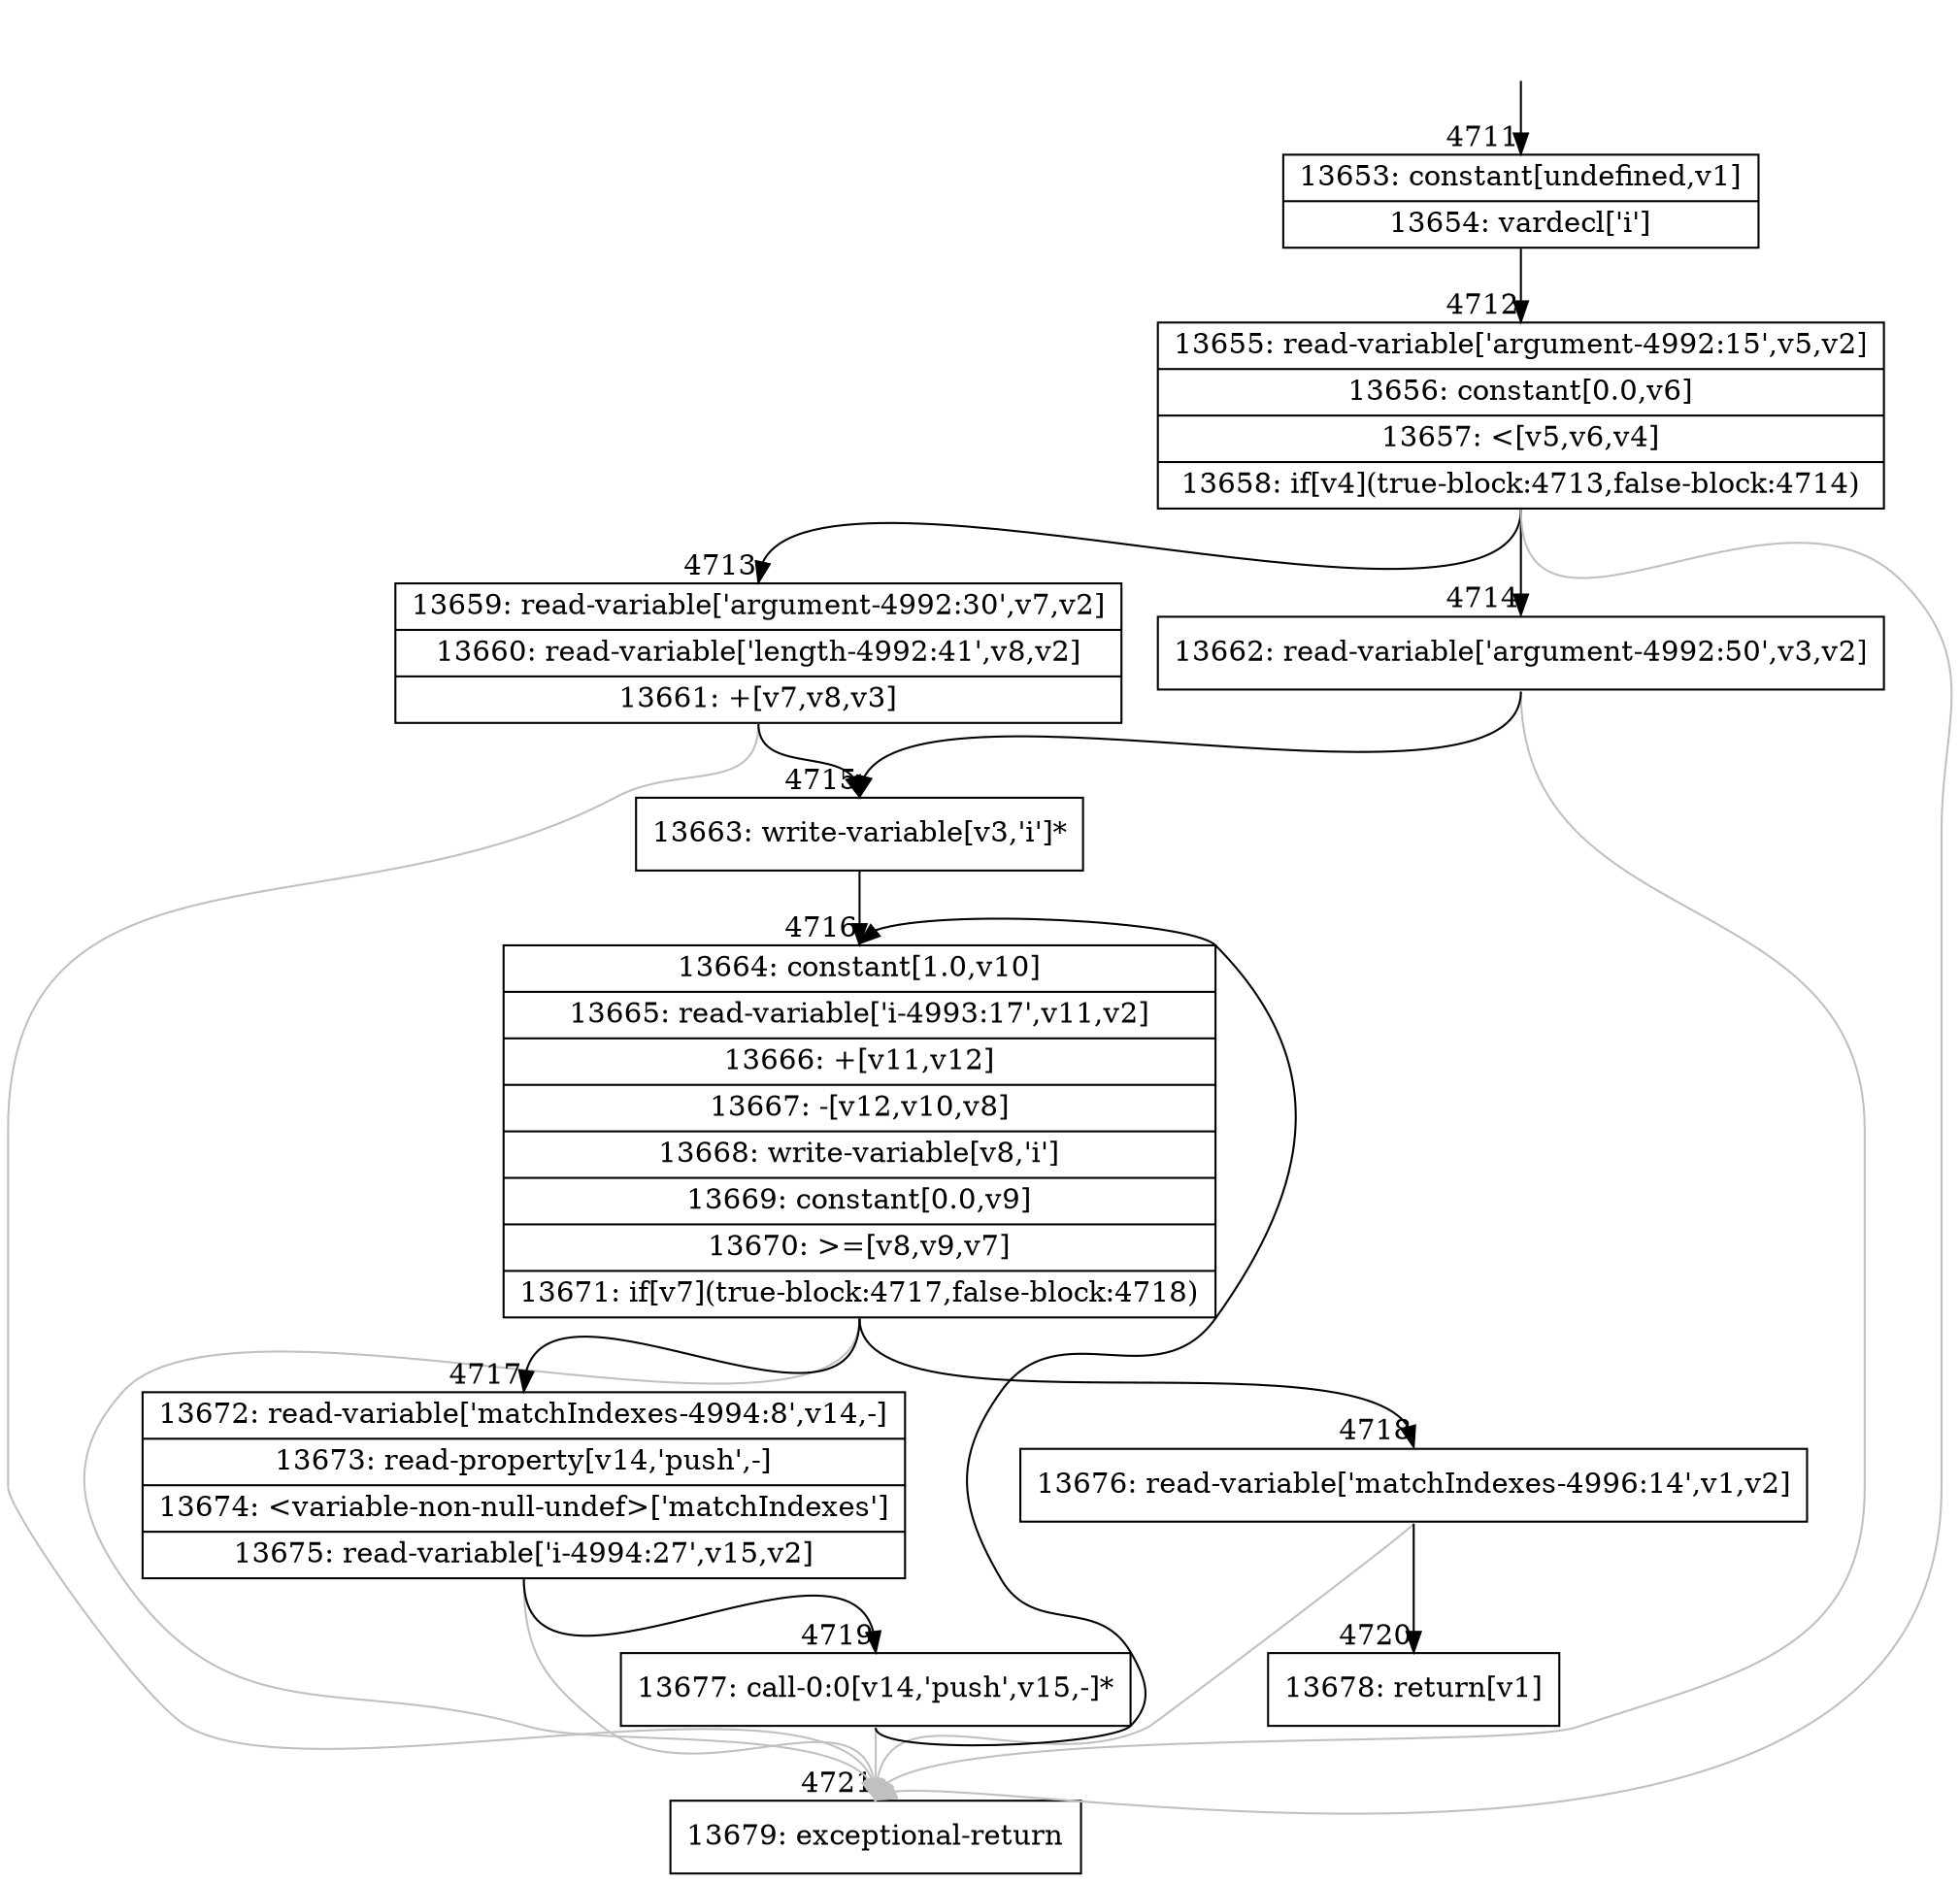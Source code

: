 digraph {
rankdir="TD"
BB_entry316[shape=none,label=""];
BB_entry316 -> BB4711 [tailport=s, headport=n, headlabel="    4711"]
BB4711 [shape=record label="{13653: constant[undefined,v1]|13654: vardecl['i']}" ] 
BB4711 -> BB4712 [tailport=s, headport=n, headlabel="      4712"]
BB4712 [shape=record label="{13655: read-variable['argument-4992:15',v5,v2]|13656: constant[0.0,v6]|13657: \<[v5,v6,v4]|13658: if[v4](true-block:4713,false-block:4714)}" ] 
BB4712 -> BB4713 [tailport=s, headport=n, headlabel="      4713"]
BB4712 -> BB4714 [tailport=s, headport=n, headlabel="      4714"]
BB4712 -> BB4721 [tailport=s, headport=n, color=gray, headlabel="      4721"]
BB4713 [shape=record label="{13659: read-variable['argument-4992:30',v7,v2]|13660: read-variable['length-4992:41',v8,v2]|13661: +[v7,v8,v3]}" ] 
BB4713 -> BB4715 [tailport=s, headport=n, headlabel="      4715"]
BB4713 -> BB4721 [tailport=s, headport=n, color=gray]
BB4714 [shape=record label="{13662: read-variable['argument-4992:50',v3,v2]}" ] 
BB4714 -> BB4715 [tailport=s, headport=n]
BB4714 -> BB4721 [tailport=s, headport=n, color=gray]
BB4715 [shape=record label="{13663: write-variable[v3,'i']*}" ] 
BB4715 -> BB4716 [tailport=s, headport=n, headlabel="      4716"]
BB4716 [shape=record label="{13664: constant[1.0,v10]|13665: read-variable['i-4993:17',v11,v2]|13666: +[v11,v12]|13667: -[v12,v10,v8]|13668: write-variable[v8,'i']|13669: constant[0.0,v9]|13670: \>=[v8,v9,v7]|13671: if[v7](true-block:4717,false-block:4718)}" ] 
BB4716 -> BB4717 [tailport=s, headport=n, headlabel="      4717"]
BB4716 -> BB4718 [tailport=s, headport=n, headlabel="      4718"]
BB4716 -> BB4721 [tailport=s, headport=n, color=gray]
BB4717 [shape=record label="{13672: read-variable['matchIndexes-4994:8',v14,-]|13673: read-property[v14,'push',-]|13674: \<variable-non-null-undef\>['matchIndexes']|13675: read-variable['i-4994:27',v15,v2]}" ] 
BB4717 -> BB4719 [tailport=s, headport=n, headlabel="      4719"]
BB4717 -> BB4721 [tailport=s, headport=n, color=gray]
BB4718 [shape=record label="{13676: read-variable['matchIndexes-4996:14',v1,v2]}" ] 
BB4718 -> BB4720 [tailport=s, headport=n, headlabel="      4720"]
BB4718 -> BB4721 [tailport=s, headport=n, color=gray]
BB4719 [shape=record label="{13677: call-0:0[v14,'push',v15,-]*}" ] 
BB4719 -> BB4716 [tailport=s, headport=n]
BB4719 -> BB4721 [tailport=s, headport=n, color=gray]
BB4720 [shape=record label="{13678: return[v1]}" ] 
BB4721 [shape=record label="{13679: exceptional-return}" ] 
}
